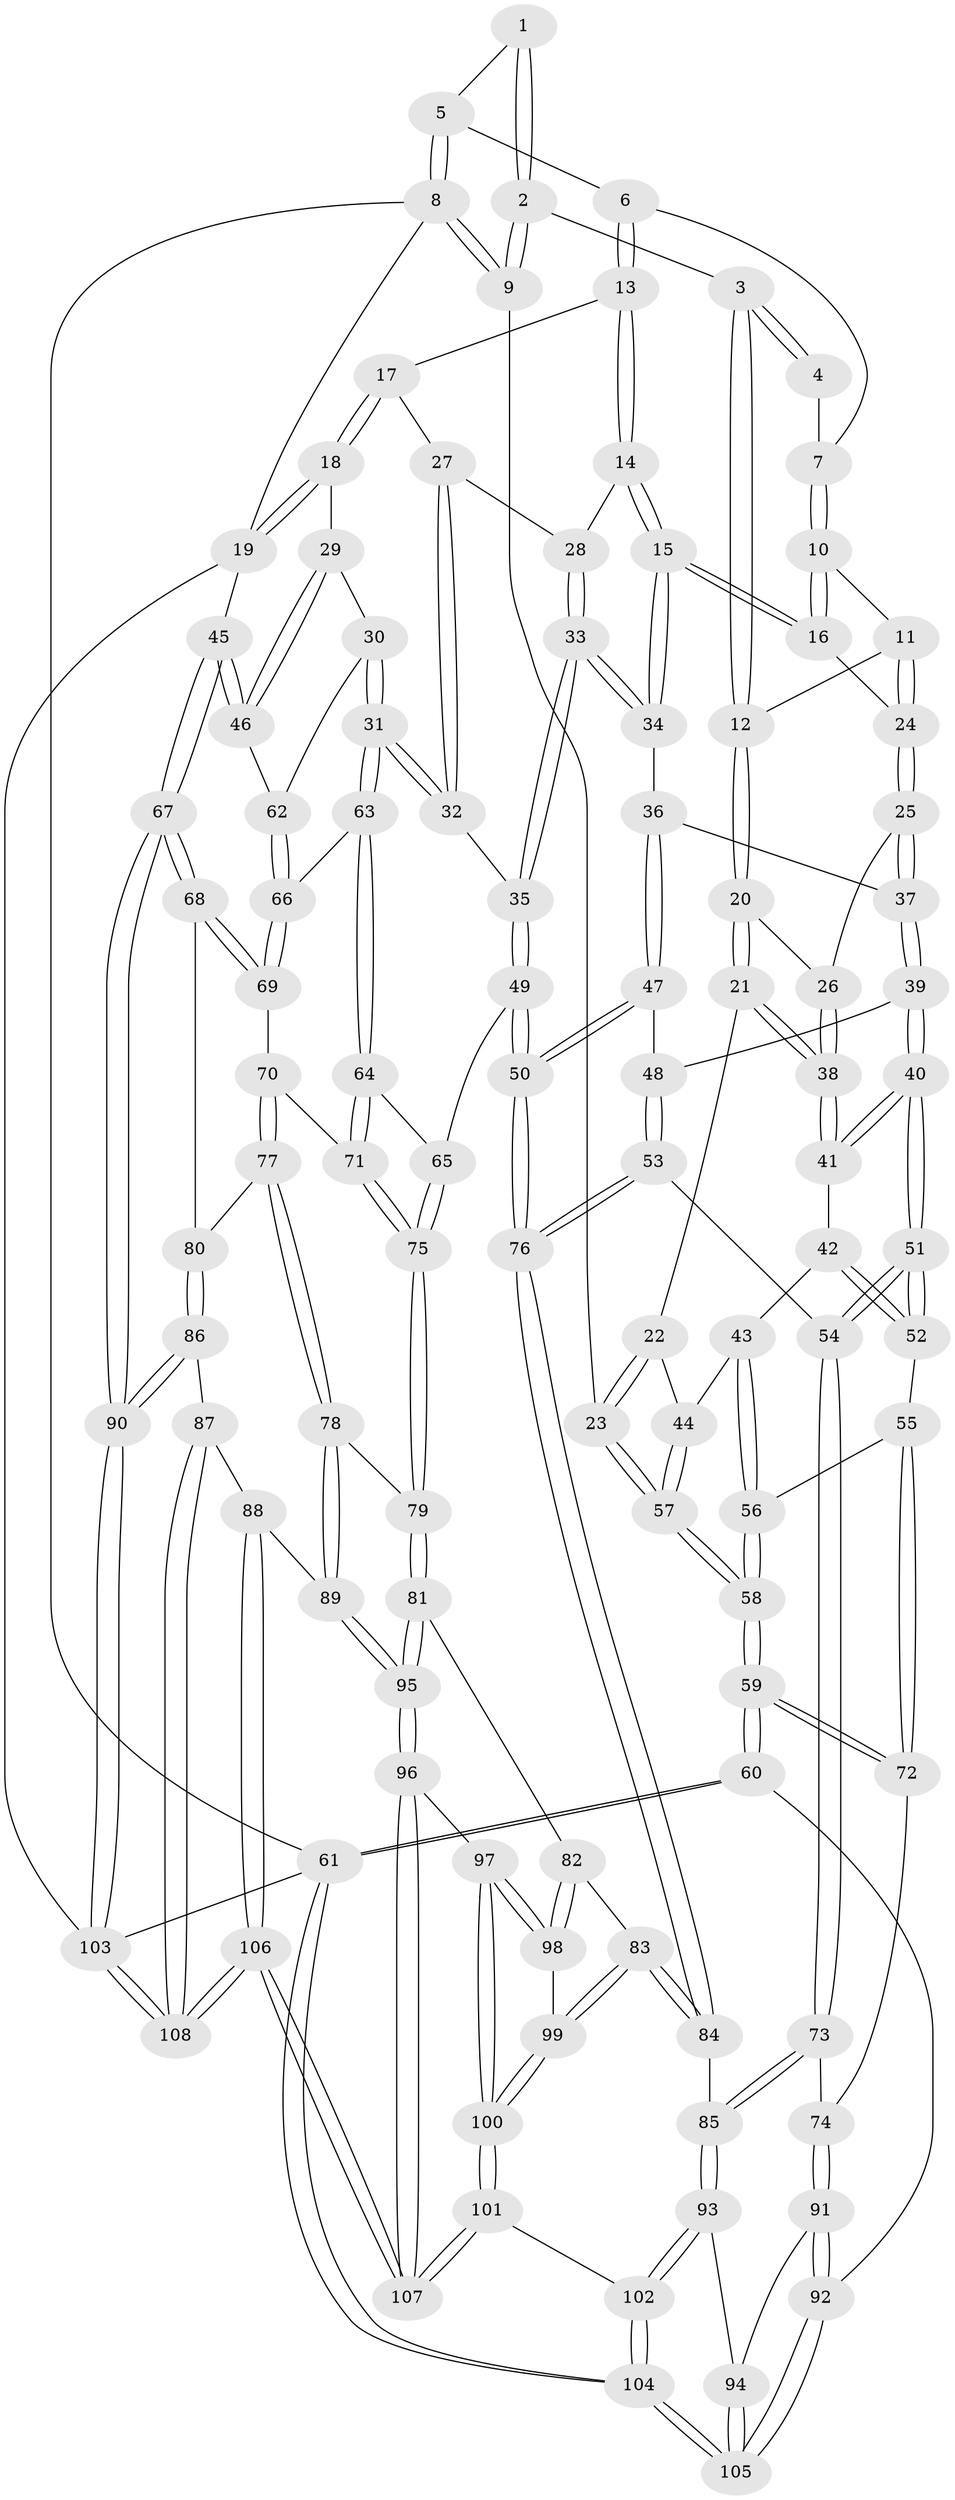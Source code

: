 // Generated by graph-tools (version 1.1) at 2025/27/03/09/25 03:27:11]
// undirected, 108 vertices, 267 edges
graph export_dot {
graph [start="1"]
  node [color=gray90,style=filled];
  1 [pos="+0.24714384558609517+0.05464994254860585"];
  2 [pos="+0+0.02337573244001822"];
  3 [pos="+0.15443264186074074+0.1534735242049387"];
  4 [pos="+0.23361041327396137+0.1416078735940426"];
  5 [pos="+0.5265689913411254+0"];
  6 [pos="+0.5370419728018608+0"];
  7 [pos="+0.3265138851767036+0.14560079420118535"];
  8 [pos="+0+0"];
  9 [pos="+0+0"];
  10 [pos="+0.32458132413348206+0.1909392819677234"];
  11 [pos="+0.21664940561608295+0.2514690672406163"];
  12 [pos="+0.17184751995638126+0.2250519945801769"];
  13 [pos="+0.6180733371018139+0"];
  14 [pos="+0.4186790989408662+0.28376855828525355"];
  15 [pos="+0.37029334667560115+0.3046723959074349"];
  16 [pos="+0.3506938469364328+0.29478356961853147"];
  17 [pos="+0.663430364308169+0"];
  18 [pos="+1+0"];
  19 [pos="+1+0"];
  20 [pos="+0.15321739177464364+0.258232800985019"];
  21 [pos="+0.09677118757295125+0.3407891000128714"];
  22 [pos="+0.07275087630940204+0.33451711959726227"];
  23 [pos="+0+0.017965622276894872"];
  24 [pos="+0.26785246779877386+0.31966121063271946"];
  25 [pos="+0.2566797713761257+0.33680168193913307"];
  26 [pos="+0.23084165605584997+0.35777532246019167"];
  27 [pos="+0.5978638058013998+0.17686184073885305"];
  28 [pos="+0.5053444583958165+0.3224106019028003"];
  29 [pos="+0.9164740358372819+0.21720345409107641"];
  30 [pos="+0.6807942372725979+0.4722106169285832"];
  31 [pos="+0.6549599508381314+0.4851878527057231"];
  32 [pos="+0.6114643344725929+0.4743176137649149"];
  33 [pos="+0.5480278905276057+0.45145991868171215"];
  34 [pos="+0.40164447224226524+0.4453517182261405"];
  35 [pos="+0.5946582647568053+0.4744642808315537"];
  36 [pos="+0.393609185982935+0.4517728537665385"];
  37 [pos="+0.3446119220105412+0.4637987372257934"];
  38 [pos="+0.1630073266996604+0.4227645289318654"];
  39 [pos="+0.2885903525170495+0.49315865618040217"];
  40 [pos="+0.27261534835389434+0.49521497938368264"];
  41 [pos="+0.163511113295542+0.42932122881973134"];
  42 [pos="+0.11984966245367684+0.48286825436406583"];
  43 [pos="+0+0.49638915870228467"];
  44 [pos="+0+0.49369169778578653"];
  45 [pos="+1+0.7008788786914338"];
  46 [pos="+0.9098662731311367+0.5609819982988299"];
  47 [pos="+0.40735122527979034+0.6437493558080994"];
  48 [pos="+0.2992490531215712+0.5135102576239221"];
  49 [pos="+0.44358127201164943+0.6726739132722915"];
  50 [pos="+0.4177510314829039+0.6859462760465094"];
  51 [pos="+0.21342006645813152+0.6497264516143478"];
  52 [pos="+0.1357140682859388+0.6208365039730119"];
  53 [pos="+0.3413834184359059+0.7006262717545327"];
  54 [pos="+0.2243957039400519+0.6634965779426886"];
  55 [pos="+0.11250821773264279+0.630481926481402"];
  56 [pos="+0.07178745021376783+0.6252670329875453"];
  57 [pos="+0+0.5035284926588486"];
  58 [pos="+0+0.7344995925644178"];
  59 [pos="+0+0.8224570974095327"];
  60 [pos="+0+0.8611901261781838"];
  61 [pos="+0+1"];
  62 [pos="+0.8679236977356628+0.5715144971774715"];
  63 [pos="+0.6751280169905811+0.60118886042113"];
  64 [pos="+0.6771445468765697+0.623075969263513"];
  65 [pos="+0.5529893124552228+0.689969134663616"];
  66 [pos="+0.8467102225405574+0.609383701822204"];
  67 [pos="+1+0.7201849489975127"];
  68 [pos="+0.9396419829268675+0.74140398583023"];
  69 [pos="+0.8269170394551838+0.6644595142202067"];
  70 [pos="+0.7418295142324547+0.6995003342955826"];
  71 [pos="+0.6878247462750778+0.6444011582455416"];
  72 [pos="+0.07582870604522912+0.7321873016432586"];
  73 [pos="+0.1571851673793245+0.8003305432604799"];
  74 [pos="+0.15469055779579377+0.802586345562756"];
  75 [pos="+0.6018708727630107+0.7698824034174894"];
  76 [pos="+0.38984647656779037+0.7223647171156011"];
  77 [pos="+0.7496900004432319+0.7629092636439592"];
  78 [pos="+0.713095997564665+0.8146956640748994"];
  79 [pos="+0.6011679513091055+0.8006478551839125"];
  80 [pos="+0.849145984774858+0.7954174679275461"];
  81 [pos="+0.5471483210880723+0.8422885847900248"];
  82 [pos="+0.5214790487205861+0.8455352633705819"];
  83 [pos="+0.41278087007299663+0.8159747914009691"];
  84 [pos="+0.39766089045626096+0.8037106256054584"];
  85 [pos="+0.38171657907408596+0.8147535902093533"];
  86 [pos="+0.8521016168168771+0.9019484283478151"];
  87 [pos="+0.8462086437042655+0.9091104037538922"];
  88 [pos="+0.7337242115774126+0.9011268996472404"];
  89 [pos="+0.7245755191051348+0.892784122942943"];
  90 [pos="+1+0.8518446071213432"];
  91 [pos="+0.1329033577959059+0.8728019094289673"];
  92 [pos="+0.12088585480962424+0.8841767513235747"];
  93 [pos="+0.3290460405374897+0.87151349252623"];
  94 [pos="+0.26010131386339896+0.8956961149845741"];
  95 [pos="+0.6340527073249848+0.9291435434443551"];
  96 [pos="+0.6241281641718237+0.9648003773026429"];
  97 [pos="+0.5368882233022202+0.9713902473398729"];
  98 [pos="+0.5335723378794378+0.9542658680611642"];
  99 [pos="+0.42971168264493453+0.9425780783537541"];
  100 [pos="+0.4452293728692976+1"];
  101 [pos="+0.4227654359757368+1"];
  102 [pos="+0.3042121280378935+1"];
  103 [pos="+1+1"];
  104 [pos="+0.1970063759853389+1"];
  105 [pos="+0.18709030950166647+1"];
  106 [pos="+0.743419788048115+1"];
  107 [pos="+0.7366005490835714+1"];
  108 [pos="+0.9302099005000671+1"];
  1 -- 2;
  1 -- 2;
  1 -- 5;
  2 -- 3;
  2 -- 9;
  2 -- 9;
  3 -- 4;
  3 -- 4;
  3 -- 12;
  3 -- 12;
  4 -- 7;
  5 -- 6;
  5 -- 8;
  5 -- 8;
  6 -- 7;
  6 -- 13;
  6 -- 13;
  7 -- 10;
  7 -- 10;
  8 -- 9;
  8 -- 9;
  8 -- 19;
  8 -- 61;
  9 -- 23;
  10 -- 11;
  10 -- 16;
  10 -- 16;
  11 -- 12;
  11 -- 24;
  11 -- 24;
  12 -- 20;
  12 -- 20;
  13 -- 14;
  13 -- 14;
  13 -- 17;
  14 -- 15;
  14 -- 15;
  14 -- 28;
  15 -- 16;
  15 -- 16;
  15 -- 34;
  15 -- 34;
  16 -- 24;
  17 -- 18;
  17 -- 18;
  17 -- 27;
  18 -- 19;
  18 -- 19;
  18 -- 29;
  19 -- 45;
  19 -- 103;
  20 -- 21;
  20 -- 21;
  20 -- 26;
  21 -- 22;
  21 -- 38;
  21 -- 38;
  22 -- 23;
  22 -- 23;
  22 -- 44;
  23 -- 57;
  23 -- 57;
  24 -- 25;
  24 -- 25;
  25 -- 26;
  25 -- 37;
  25 -- 37;
  26 -- 38;
  26 -- 38;
  27 -- 28;
  27 -- 32;
  27 -- 32;
  28 -- 33;
  28 -- 33;
  29 -- 30;
  29 -- 46;
  29 -- 46;
  30 -- 31;
  30 -- 31;
  30 -- 62;
  31 -- 32;
  31 -- 32;
  31 -- 63;
  31 -- 63;
  32 -- 35;
  33 -- 34;
  33 -- 34;
  33 -- 35;
  33 -- 35;
  34 -- 36;
  35 -- 49;
  35 -- 49;
  36 -- 37;
  36 -- 47;
  36 -- 47;
  37 -- 39;
  37 -- 39;
  38 -- 41;
  38 -- 41;
  39 -- 40;
  39 -- 40;
  39 -- 48;
  40 -- 41;
  40 -- 41;
  40 -- 51;
  40 -- 51;
  41 -- 42;
  42 -- 43;
  42 -- 52;
  42 -- 52;
  43 -- 44;
  43 -- 56;
  43 -- 56;
  44 -- 57;
  44 -- 57;
  45 -- 46;
  45 -- 46;
  45 -- 67;
  45 -- 67;
  46 -- 62;
  47 -- 48;
  47 -- 50;
  47 -- 50;
  48 -- 53;
  48 -- 53;
  49 -- 50;
  49 -- 50;
  49 -- 65;
  50 -- 76;
  50 -- 76;
  51 -- 52;
  51 -- 52;
  51 -- 54;
  51 -- 54;
  52 -- 55;
  53 -- 54;
  53 -- 76;
  53 -- 76;
  54 -- 73;
  54 -- 73;
  55 -- 56;
  55 -- 72;
  55 -- 72;
  56 -- 58;
  56 -- 58;
  57 -- 58;
  57 -- 58;
  58 -- 59;
  58 -- 59;
  59 -- 60;
  59 -- 60;
  59 -- 72;
  59 -- 72;
  60 -- 61;
  60 -- 61;
  60 -- 92;
  61 -- 104;
  61 -- 104;
  61 -- 103;
  62 -- 66;
  62 -- 66;
  63 -- 64;
  63 -- 64;
  63 -- 66;
  64 -- 65;
  64 -- 71;
  64 -- 71;
  65 -- 75;
  65 -- 75;
  66 -- 69;
  66 -- 69;
  67 -- 68;
  67 -- 68;
  67 -- 90;
  67 -- 90;
  68 -- 69;
  68 -- 69;
  68 -- 80;
  69 -- 70;
  70 -- 71;
  70 -- 77;
  70 -- 77;
  71 -- 75;
  71 -- 75;
  72 -- 74;
  73 -- 74;
  73 -- 85;
  73 -- 85;
  74 -- 91;
  74 -- 91;
  75 -- 79;
  75 -- 79;
  76 -- 84;
  76 -- 84;
  77 -- 78;
  77 -- 78;
  77 -- 80;
  78 -- 79;
  78 -- 89;
  78 -- 89;
  79 -- 81;
  79 -- 81;
  80 -- 86;
  80 -- 86;
  81 -- 82;
  81 -- 95;
  81 -- 95;
  82 -- 83;
  82 -- 98;
  82 -- 98;
  83 -- 84;
  83 -- 84;
  83 -- 99;
  83 -- 99;
  84 -- 85;
  85 -- 93;
  85 -- 93;
  86 -- 87;
  86 -- 90;
  86 -- 90;
  87 -- 88;
  87 -- 108;
  87 -- 108;
  88 -- 89;
  88 -- 106;
  88 -- 106;
  89 -- 95;
  89 -- 95;
  90 -- 103;
  90 -- 103;
  91 -- 92;
  91 -- 92;
  91 -- 94;
  92 -- 105;
  92 -- 105;
  93 -- 94;
  93 -- 102;
  93 -- 102;
  94 -- 105;
  94 -- 105;
  95 -- 96;
  95 -- 96;
  96 -- 97;
  96 -- 107;
  96 -- 107;
  97 -- 98;
  97 -- 98;
  97 -- 100;
  97 -- 100;
  98 -- 99;
  99 -- 100;
  99 -- 100;
  100 -- 101;
  100 -- 101;
  101 -- 102;
  101 -- 107;
  101 -- 107;
  102 -- 104;
  102 -- 104;
  103 -- 108;
  103 -- 108;
  104 -- 105;
  104 -- 105;
  106 -- 107;
  106 -- 107;
  106 -- 108;
  106 -- 108;
}
